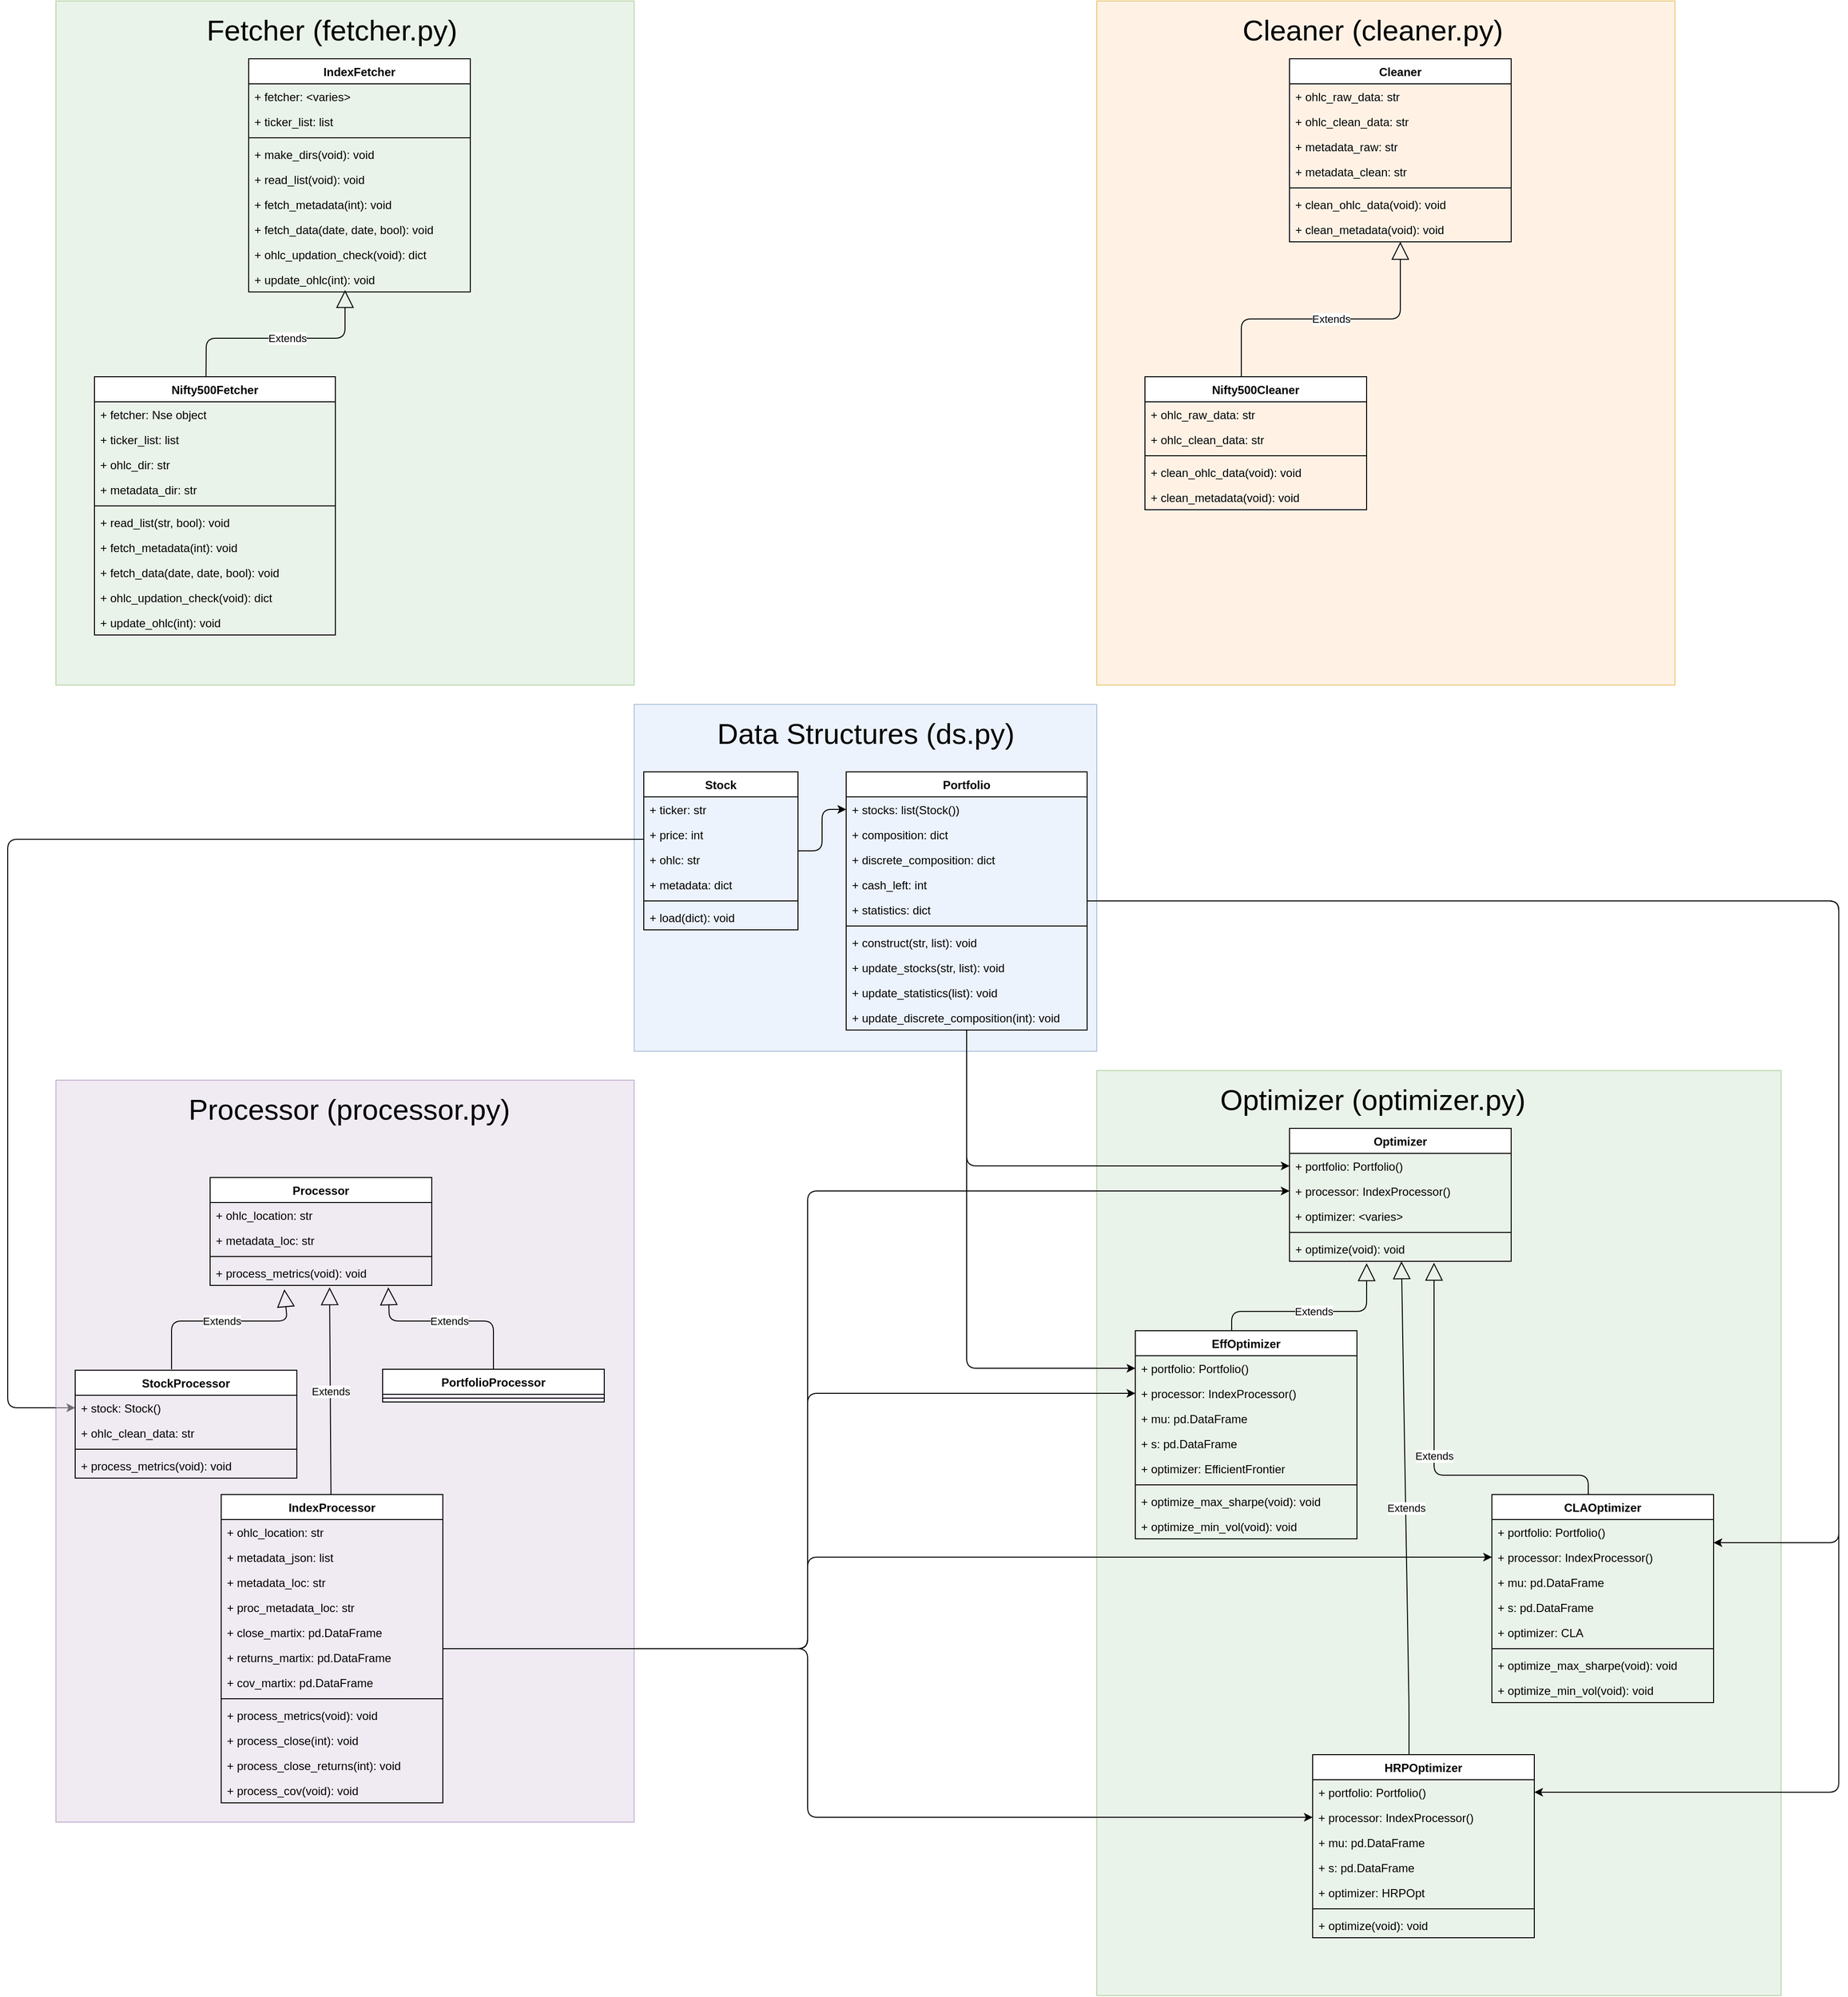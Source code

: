 <mxfile version="14.6.10" type="device"><diagram id="C5RBs43oDa-KdzZeNtuy" name="Page-1"><mxGraphModel dx="2889" dy="1094" grid="1" gridSize="10" guides="1" tooltips="1" connect="1" arrows="1" fold="1" page="1" pageScale="1" pageWidth="827" pageHeight="1169" math="0" shadow="0"><root><mxCell id="WIyWlLk6GJQsqaUBKTNV-0"/><mxCell id="WIyWlLk6GJQsqaUBKTNV-1" parent="WIyWlLk6GJQsqaUBKTNV-0"/><mxCell id="dc96fxMoA8PgDysz3SGr-33" value="" style="whiteSpace=wrap;html=1;fillColor=#dae8fc;strokeColor=#6c8ebf;opacity=50;align=left;" parent="WIyWlLk6GJQsqaUBKTNV-1" vertex="1"><mxGeometry x="560" y="760" width="480" height="360" as="geometry"/></mxCell><mxCell id="dc96fxMoA8PgDysz3SGr-32" value="" style="whiteSpace=wrap;html=1;fillColor=#d5e8d4;strokeColor=#82b366;opacity=50;" parent="WIyWlLk6GJQsqaUBKTNV-1" vertex="1"><mxGeometry x="-40" y="30" width="600" height="710" as="geometry"/></mxCell><mxCell id="dc96fxMoA8PgDysz3SGr-7" value="IndexFetcher" style="swimlane;fontStyle=1;align=center;verticalAlign=top;childLayout=stackLayout;horizontal=1;startSize=26;horizontalStack=0;resizeParent=1;resizeParentMax=0;resizeLast=0;collapsible=1;marginBottom=0;" parent="WIyWlLk6GJQsqaUBKTNV-1" vertex="1"><mxGeometry x="160" y="90" width="230" height="242" as="geometry"><mxRectangle x="140" y="120" width="60" height="26" as="alternateBounds"/></mxGeometry></mxCell><mxCell id="dc96fxMoA8PgDysz3SGr-42" value="+ fetcher: &lt;varies&gt;" style="text;strokeColor=none;fillColor=none;align=left;verticalAlign=top;spacingLeft=4;spacingRight=4;overflow=hidden;rotatable=0;points=[[0,0.5],[1,0.5]];portConstraint=eastwest;" parent="dc96fxMoA8PgDysz3SGr-7" vertex="1"><mxGeometry y="26" width="230" height="26" as="geometry"/></mxCell><mxCell id="dc96fxMoA8PgDysz3SGr-8" value="+ ticker_list: list" style="text;strokeColor=none;fillColor=none;align=left;verticalAlign=top;spacingLeft=4;spacingRight=4;overflow=hidden;rotatable=0;points=[[0,0.5],[1,0.5]];portConstraint=eastwest;" parent="dc96fxMoA8PgDysz3SGr-7" vertex="1"><mxGeometry y="52" width="230" height="26" as="geometry"/></mxCell><mxCell id="dc96fxMoA8PgDysz3SGr-9" value="" style="line;strokeWidth=1;fillColor=none;align=left;verticalAlign=middle;spacingTop=-1;spacingLeft=3;spacingRight=3;rotatable=0;labelPosition=right;points=[];portConstraint=eastwest;" parent="dc96fxMoA8PgDysz3SGr-7" vertex="1"><mxGeometry y="78" width="230" height="8" as="geometry"/></mxCell><mxCell id="dc96fxMoA8PgDysz3SGr-10" value="+ make_dirs(void): void" style="text;strokeColor=none;fillColor=none;align=left;verticalAlign=top;spacingLeft=4;spacingRight=4;overflow=hidden;rotatable=0;points=[[0,0.5],[1,0.5]];portConstraint=eastwest;" parent="dc96fxMoA8PgDysz3SGr-7" vertex="1"><mxGeometry y="86" width="230" height="26" as="geometry"/></mxCell><mxCell id="EhjTtlguxh0KNqi987Sr-16" value="+ read_list(void): void" style="text;strokeColor=none;fillColor=none;align=left;verticalAlign=top;spacingLeft=4;spacingRight=4;overflow=hidden;rotatable=0;points=[[0,0.5],[1,0.5]];portConstraint=eastwest;" parent="dc96fxMoA8PgDysz3SGr-7" vertex="1"><mxGeometry y="112" width="230" height="26" as="geometry"/></mxCell><mxCell id="dc96fxMoA8PgDysz3SGr-13" value="+ fetch_metadata(int): void" style="text;strokeColor=none;fillColor=none;align=left;verticalAlign=top;spacingLeft=4;spacingRight=4;overflow=hidden;rotatable=0;points=[[0,0.5],[1,0.5]];portConstraint=eastwest;" parent="dc96fxMoA8PgDysz3SGr-7" vertex="1"><mxGeometry y="138" width="230" height="26" as="geometry"/></mxCell><mxCell id="dc96fxMoA8PgDysz3SGr-14" value="+ fetch_data(date, date, bool): void" style="text;strokeColor=none;fillColor=none;align=left;verticalAlign=top;spacingLeft=4;spacingRight=4;overflow=hidden;rotatable=0;points=[[0,0.5],[1,0.5]];portConstraint=eastwest;" parent="dc96fxMoA8PgDysz3SGr-7" vertex="1"><mxGeometry y="164" width="230" height="26" as="geometry"/></mxCell><mxCell id="onhkDb8rPjg60mF2wrID-0" value="+ ohlc_updation_check(void): dict" style="text;strokeColor=none;fillColor=none;align=left;verticalAlign=top;spacingLeft=4;spacingRight=4;overflow=hidden;rotatable=0;points=[[0,0.5],[1,0.5]];portConstraint=eastwest;" parent="dc96fxMoA8PgDysz3SGr-7" vertex="1"><mxGeometry y="190" width="230" height="26" as="geometry"/></mxCell><mxCell id="onhkDb8rPjg60mF2wrID-1" value="+ update_ohlc(int): void" style="text;strokeColor=none;fillColor=none;align=left;verticalAlign=top;spacingLeft=4;spacingRight=4;overflow=hidden;rotatable=0;points=[[0,0.5],[1,0.5]];portConstraint=eastwest;" parent="dc96fxMoA8PgDysz3SGr-7" vertex="1"><mxGeometry y="216" width="230" height="26" as="geometry"/></mxCell><mxCell id="dc96fxMoA8PgDysz3SGr-15" value="Nifty500Fetcher" style="swimlane;fontStyle=1;align=center;verticalAlign=top;childLayout=stackLayout;horizontal=1;startSize=26;horizontalStack=0;resizeParent=1;resizeParentMax=0;resizeLast=0;collapsible=1;marginBottom=0;" parent="WIyWlLk6GJQsqaUBKTNV-1" vertex="1"><mxGeometry y="420" width="250" height="268" as="geometry"><mxRectangle x="140" y="120" width="60" height="26" as="alternateBounds"/></mxGeometry></mxCell><mxCell id="dc96fxMoA8PgDysz3SGr-43" value="+ fetcher: Nse object" style="text;strokeColor=none;fillColor=none;align=left;verticalAlign=top;spacingLeft=4;spacingRight=4;overflow=hidden;rotatable=0;points=[[0,0.5],[1,0.5]];portConstraint=eastwest;" parent="dc96fxMoA8PgDysz3SGr-15" vertex="1"><mxGeometry y="26" width="250" height="26" as="geometry"/></mxCell><mxCell id="dc96fxMoA8PgDysz3SGr-16" value="+ ticker_list: list" style="text;strokeColor=none;fillColor=none;align=left;verticalAlign=top;spacingLeft=4;spacingRight=4;overflow=hidden;rotatable=0;points=[[0,0.5],[1,0.5]];portConstraint=eastwest;" parent="dc96fxMoA8PgDysz3SGr-15" vertex="1"><mxGeometry y="52" width="250" height="26" as="geometry"/></mxCell><mxCell id="EhjTtlguxh0KNqi987Sr-14" value="+ ohlc_dir: str" style="text;strokeColor=none;fillColor=none;align=left;verticalAlign=top;spacingLeft=4;spacingRight=4;overflow=hidden;rotatable=0;points=[[0,0.5],[1,0.5]];portConstraint=eastwest;" parent="dc96fxMoA8PgDysz3SGr-15" vertex="1"><mxGeometry y="78" width="250" height="26" as="geometry"/></mxCell><mxCell id="EhjTtlguxh0KNqi987Sr-15" value="+ metadata_dir: str" style="text;strokeColor=none;fillColor=none;align=left;verticalAlign=top;spacingLeft=4;spacingRight=4;overflow=hidden;rotatable=0;points=[[0,0.5],[1,0.5]];portConstraint=eastwest;" parent="dc96fxMoA8PgDysz3SGr-15" vertex="1"><mxGeometry y="104" width="250" height="26" as="geometry"/></mxCell><mxCell id="dc96fxMoA8PgDysz3SGr-17" value="" style="line;strokeWidth=1;fillColor=none;align=left;verticalAlign=middle;spacingTop=-1;spacingLeft=3;spacingRight=3;rotatable=0;labelPosition=right;points=[];portConstraint=eastwest;" parent="dc96fxMoA8PgDysz3SGr-15" vertex="1"><mxGeometry y="130" width="250" height="8" as="geometry"/></mxCell><mxCell id="EhjTtlguxh0KNqi987Sr-22" value="+ read_list(str, bool): void" style="text;strokeColor=none;fillColor=none;align=left;verticalAlign=top;spacingLeft=4;spacingRight=4;overflow=hidden;rotatable=0;points=[[0,0.5],[1,0.5]];portConstraint=eastwest;" parent="dc96fxMoA8PgDysz3SGr-15" vertex="1"><mxGeometry y="138" width="250" height="26" as="geometry"/></mxCell><mxCell id="EhjTtlguxh0KNqi987Sr-23" value="+ fetch_metadata(int): void" style="text;strokeColor=none;fillColor=none;align=left;verticalAlign=top;spacingLeft=4;spacingRight=4;overflow=hidden;rotatable=0;points=[[0,0.5],[1,0.5]];portConstraint=eastwest;" parent="dc96fxMoA8PgDysz3SGr-15" vertex="1"><mxGeometry y="164" width="250" height="26" as="geometry"/></mxCell><mxCell id="EhjTtlguxh0KNqi987Sr-24" value="+ fetch_data(date, date, bool): void" style="text;strokeColor=none;fillColor=none;align=left;verticalAlign=top;spacingLeft=4;spacingRight=4;overflow=hidden;rotatable=0;points=[[0,0.5],[1,0.5]];portConstraint=eastwest;" parent="dc96fxMoA8PgDysz3SGr-15" vertex="1"><mxGeometry y="190" width="250" height="26" as="geometry"/></mxCell><mxCell id="EhjTtlguxh0KNqi987Sr-25" value="+ ohlc_updation_check(void): dict" style="text;strokeColor=none;fillColor=none;align=left;verticalAlign=top;spacingLeft=4;spacingRight=4;overflow=hidden;rotatable=0;points=[[0,0.5],[1,0.5]];portConstraint=eastwest;" parent="dc96fxMoA8PgDysz3SGr-15" vertex="1"><mxGeometry y="216" width="250" height="26" as="geometry"/></mxCell><mxCell id="EhjTtlguxh0KNqi987Sr-26" value="+ update_ohlc(int): void" style="text;strokeColor=none;fillColor=none;align=left;verticalAlign=top;spacingLeft=4;spacingRight=4;overflow=hidden;rotatable=0;points=[[0,0.5],[1,0.5]];portConstraint=eastwest;" parent="dc96fxMoA8PgDysz3SGr-15" vertex="1"><mxGeometry y="242" width="250" height="26" as="geometry"/></mxCell><mxCell id="EhjTtlguxh0KNqi987Sr-2" style="edgeStyle=orthogonalEdgeStyle;orthogonalLoop=1;jettySize=auto;html=1;" parent="WIyWlLk6GJQsqaUBKTNV-1" source="dc96fxMoA8PgDysz3SGr-22" target="EhjTtlguxh0KNqi987Sr-1" edge="1"><mxGeometry relative="1" as="geometry"/></mxCell><mxCell id="EhjTtlguxh0KNqi987Sr-138" style="edgeStyle=orthogonalEdgeStyle;orthogonalLoop=1;jettySize=auto;html=1;entryX=0;entryY=0.5;entryDx=0;entryDy=0;fontSize=11;" parent="WIyWlLk6GJQsqaUBKTNV-1" source="dc96fxMoA8PgDysz3SGr-22" target="EhjTtlguxh0KNqi987Sr-133" edge="1"><mxGeometry relative="1" as="geometry"><Array as="points"><mxPoint x="-90" y="900"/><mxPoint x="-90" y="1490"/></Array></mxGeometry></mxCell><mxCell id="dc96fxMoA8PgDysz3SGr-22" value="Stock" style="swimlane;fontStyle=1;align=center;verticalAlign=top;childLayout=stackLayout;horizontal=1;startSize=26;horizontalStack=0;resizeParent=1;resizeParentMax=0;resizeLast=0;collapsible=1;marginBottom=0;" parent="WIyWlLk6GJQsqaUBKTNV-1" vertex="1"><mxGeometry x="570" y="830" width="160" height="164" as="geometry"><mxRectangle x="140" y="120" width="60" height="26" as="alternateBounds"/></mxGeometry></mxCell><mxCell id="dc96fxMoA8PgDysz3SGr-23" value="+ ticker: str" style="text;strokeColor=none;fillColor=none;align=left;verticalAlign=top;spacingLeft=4;spacingRight=4;overflow=hidden;rotatable=0;points=[[0,0.5],[1,0.5]];portConstraint=eastwest;" parent="dc96fxMoA8PgDysz3SGr-22" vertex="1"><mxGeometry y="26" width="160" height="26" as="geometry"/></mxCell><mxCell id="dc96fxMoA8PgDysz3SGr-29" value="+ price: int" style="text;strokeColor=none;fillColor=none;align=left;verticalAlign=top;spacingLeft=4;spacingRight=4;overflow=hidden;rotatable=0;points=[[0,0.5],[1,0.5]];portConstraint=eastwest;" parent="dc96fxMoA8PgDysz3SGr-22" vertex="1"><mxGeometry y="52" width="160" height="26" as="geometry"/></mxCell><mxCell id="dc96fxMoA8PgDysz3SGr-30" value="+ ohlc: str" style="text;strokeColor=none;fillColor=none;align=left;verticalAlign=top;spacingLeft=4;spacingRight=4;overflow=hidden;rotatable=0;points=[[0,0.5],[1,0.5]];portConstraint=eastwest;" parent="dc96fxMoA8PgDysz3SGr-22" vertex="1"><mxGeometry y="78" width="160" height="26" as="geometry"/></mxCell><mxCell id="dc96fxMoA8PgDysz3SGr-31" value="+ metadata: dict" style="text;strokeColor=none;fillColor=none;align=left;verticalAlign=top;spacingLeft=4;spacingRight=4;overflow=hidden;rotatable=0;points=[[0,0.5],[1,0.5]];portConstraint=eastwest;" parent="dc96fxMoA8PgDysz3SGr-22" vertex="1"><mxGeometry y="104" width="160" height="26" as="geometry"/></mxCell><mxCell id="dc96fxMoA8PgDysz3SGr-24" value="" style="line;strokeWidth=1;fillColor=none;align=left;verticalAlign=middle;spacingTop=-1;spacingLeft=3;spacingRight=3;rotatable=0;labelPosition=right;points=[];portConstraint=eastwest;" parent="dc96fxMoA8PgDysz3SGr-22" vertex="1"><mxGeometry y="130" width="160" height="8" as="geometry"/></mxCell><mxCell id="EhjTtlguxh0KNqi987Sr-0" value="+ load(dict): void" style="text;strokeColor=none;fillColor=none;align=left;verticalAlign=top;spacingLeft=4;spacingRight=4;overflow=hidden;rotatable=0;points=[[0,0.5],[1,0.5]];portConstraint=eastwest;" parent="dc96fxMoA8PgDysz3SGr-22" vertex="1"><mxGeometry y="138" width="160" height="26" as="geometry"/></mxCell><mxCell id="dc96fxMoA8PgDysz3SGr-35" value="Extends" style="endArrow=block;endSize=16;endFill=0;html=1;exitX=0.463;exitY=0;exitDx=0;exitDy=0;exitPerimeter=0;" parent="WIyWlLk6GJQsqaUBKTNV-1" source="dc96fxMoA8PgDysz3SGr-15" edge="1"><mxGeometry x="0.06" width="160" relative="1" as="geometry"><mxPoint x="330" y="590" as="sourcePoint"/><mxPoint x="260" y="330" as="targetPoint"/><Array as="points"><mxPoint x="116" y="380"/><mxPoint x="150" y="380"/><mxPoint x="260" y="380"/><mxPoint x="260" y="330"/></Array><mxPoint as="offset"/></mxGeometry></mxCell><mxCell id="dc96fxMoA8PgDysz3SGr-36" value="Portfolio" style="swimlane;fontStyle=1;align=center;verticalAlign=top;childLayout=stackLayout;horizontal=1;startSize=26;horizontalStack=0;resizeParent=1;resizeParentMax=0;resizeLast=0;collapsible=1;marginBottom=0;" parent="WIyWlLk6GJQsqaUBKTNV-1" vertex="1"><mxGeometry x="780" y="830" width="250" height="268" as="geometry"><mxRectangle x="140" y="120" width="60" height="26" as="alternateBounds"/></mxGeometry></mxCell><mxCell id="EhjTtlguxh0KNqi987Sr-1" value="+ stocks: list(Stock())" style="text;strokeColor=none;fillColor=none;align=left;verticalAlign=top;spacingLeft=4;spacingRight=4;overflow=hidden;rotatable=0;points=[[0,0.5],[1,0.5]];portConstraint=eastwest;" parent="dc96fxMoA8PgDysz3SGr-36" vertex="1"><mxGeometry y="26" width="250" height="26" as="geometry"/></mxCell><mxCell id="EhjTtlguxh0KNqi987Sr-3" value="+ composition: dict" style="text;strokeColor=none;fillColor=none;align=left;verticalAlign=top;spacingLeft=4;spacingRight=4;overflow=hidden;rotatable=0;points=[[0,0.5],[1,0.5]];portConstraint=eastwest;" parent="dc96fxMoA8PgDysz3SGr-36" vertex="1"><mxGeometry y="52" width="250" height="26" as="geometry"/></mxCell><mxCell id="EhjTtlguxh0KNqi987Sr-4" value="+ discrete_composition: dict" style="text;strokeColor=none;fillColor=none;align=left;verticalAlign=top;spacingLeft=4;spacingRight=4;overflow=hidden;rotatable=0;points=[[0,0.5],[1,0.5]];portConstraint=eastwest;" parent="dc96fxMoA8PgDysz3SGr-36" vertex="1"><mxGeometry y="78" width="250" height="26" as="geometry"/></mxCell><mxCell id="EhjTtlguxh0KNqi987Sr-5" value="+ cash_left: int" style="text;strokeColor=none;fillColor=none;align=left;verticalAlign=top;spacingLeft=4;spacingRight=4;overflow=hidden;rotatable=0;points=[[0,0.5],[1,0.5]];portConstraint=eastwest;" parent="dc96fxMoA8PgDysz3SGr-36" vertex="1"><mxGeometry y="104" width="250" height="26" as="geometry"/></mxCell><mxCell id="EhjTtlguxh0KNqi987Sr-6" value="+ statistics: dict" style="text;strokeColor=none;fillColor=none;align=left;verticalAlign=top;spacingLeft=4;spacingRight=4;overflow=hidden;rotatable=0;points=[[0,0.5],[1,0.5]];portConstraint=eastwest;" parent="dc96fxMoA8PgDysz3SGr-36" vertex="1"><mxGeometry y="130" width="250" height="26" as="geometry"/></mxCell><mxCell id="dc96fxMoA8PgDysz3SGr-41" value="" style="line;strokeWidth=1;fillColor=none;align=left;verticalAlign=middle;spacingTop=-1;spacingLeft=3;spacingRight=3;rotatable=0;labelPosition=right;points=[];portConstraint=eastwest;" parent="dc96fxMoA8PgDysz3SGr-36" vertex="1"><mxGeometry y="156" width="250" height="8" as="geometry"/></mxCell><mxCell id="EhjTtlguxh0KNqi987Sr-7" value="+ construct(str, list): void" style="text;strokeColor=none;fillColor=none;align=left;verticalAlign=top;spacingLeft=4;spacingRight=4;overflow=hidden;rotatable=0;points=[[0,0.5],[1,0.5]];portConstraint=eastwest;" parent="dc96fxMoA8PgDysz3SGr-36" vertex="1"><mxGeometry y="164" width="250" height="26" as="geometry"/></mxCell><mxCell id="EhjTtlguxh0KNqi987Sr-9" value="+ update_stocks(str, list): void" style="text;strokeColor=none;fillColor=none;align=left;verticalAlign=top;spacingLeft=4;spacingRight=4;overflow=hidden;rotatable=0;points=[[0,0.5],[1,0.5]];portConstraint=eastwest;" parent="dc96fxMoA8PgDysz3SGr-36" vertex="1"><mxGeometry y="190" width="250" height="26" as="geometry"/></mxCell><mxCell id="EhjTtlguxh0KNqi987Sr-11" value="+ update_statistics(list): void" style="text;strokeColor=none;fillColor=none;align=left;verticalAlign=top;spacingLeft=4;spacingRight=4;overflow=hidden;rotatable=0;points=[[0,0.5],[1,0.5]];portConstraint=eastwest;" parent="dc96fxMoA8PgDysz3SGr-36" vertex="1"><mxGeometry y="216" width="250" height="26" as="geometry"/></mxCell><mxCell id="EhjTtlguxh0KNqi987Sr-10" value="+ update_discrete_composition(int): void" style="text;strokeColor=none;fillColor=none;align=left;verticalAlign=top;spacingLeft=4;spacingRight=4;overflow=hidden;rotatable=0;points=[[0,0.5],[1,0.5]];portConstraint=eastwest;" parent="dc96fxMoA8PgDysz3SGr-36" vertex="1"><mxGeometry y="242" width="250" height="26" as="geometry"/></mxCell><mxCell id="EhjTtlguxh0KNqi987Sr-12" value="Data Structures (ds.py)" style="text;html=1;strokeColor=none;fillColor=none;align=center;verticalAlign=middle;whiteSpace=wrap;fontSize=30;" parent="WIyWlLk6GJQsqaUBKTNV-1" vertex="1"><mxGeometry x="632.5" y="780" width="335" height="20" as="geometry"/></mxCell><mxCell id="EhjTtlguxh0KNqi987Sr-27" value="Fetcher (fetcher.py)" style="text;html=1;strokeColor=none;fillColor=none;align=center;verticalAlign=middle;whiteSpace=wrap;fontSize=30;" parent="WIyWlLk6GJQsqaUBKTNV-1" vertex="1"><mxGeometry x="79" y="50" width="335" height="20" as="geometry"/></mxCell><mxCell id="EhjTtlguxh0KNqi987Sr-28" value="" style="whiteSpace=wrap;html=1;fillColor=#ffe6cc;strokeColor=#d79b00;opacity=50;" parent="WIyWlLk6GJQsqaUBKTNV-1" vertex="1"><mxGeometry x="1040" y="30" width="600" height="710" as="geometry"/></mxCell><mxCell id="EhjTtlguxh0KNqi987Sr-29" value="Cleaner" style="swimlane;fontStyle=1;align=center;verticalAlign=top;childLayout=stackLayout;horizontal=1;startSize=26;horizontalStack=0;resizeParent=1;resizeParentMax=0;resizeLast=0;collapsible=1;marginBottom=0;" parent="WIyWlLk6GJQsqaUBKTNV-1" vertex="1"><mxGeometry x="1240" y="90" width="230" height="190" as="geometry"><mxRectangle x="140" y="120" width="60" height="26" as="alternateBounds"/></mxGeometry></mxCell><mxCell id="EhjTtlguxh0KNqi987Sr-30" value="+ ohlc_raw_data: str" style="text;strokeColor=none;fillColor=none;align=left;verticalAlign=top;spacingLeft=4;spacingRight=4;overflow=hidden;rotatable=0;points=[[0,0.5],[1,0.5]];portConstraint=eastwest;" parent="EhjTtlguxh0KNqi987Sr-29" vertex="1"><mxGeometry y="26" width="230" height="26" as="geometry"/></mxCell><mxCell id="EhjTtlguxh0KNqi987Sr-52" value="+ ohlc_clean_data: str" style="text;strokeColor=none;fillColor=none;align=left;verticalAlign=top;spacingLeft=4;spacingRight=4;overflow=hidden;rotatable=0;points=[[0,0.5],[1,0.5]];portConstraint=eastwest;" parent="EhjTtlguxh0KNqi987Sr-29" vertex="1"><mxGeometry y="52" width="230" height="26" as="geometry"/></mxCell><mxCell id="EhjTtlguxh0KNqi987Sr-77" value="+ metadata_raw: str" style="text;strokeColor=none;fillColor=none;align=left;verticalAlign=top;spacingLeft=4;spacingRight=4;overflow=hidden;rotatable=0;points=[[0,0.5],[1,0.5]];portConstraint=eastwest;" parent="EhjTtlguxh0KNqi987Sr-29" vertex="1"><mxGeometry y="78" width="230" height="26" as="geometry"/></mxCell><mxCell id="EhjTtlguxh0KNqi987Sr-78" value="+ metadata_clean: str" style="text;strokeColor=none;fillColor=none;align=left;verticalAlign=top;spacingLeft=4;spacingRight=4;overflow=hidden;rotatable=0;points=[[0,0.5],[1,0.5]];portConstraint=eastwest;" parent="EhjTtlguxh0KNqi987Sr-29" vertex="1"><mxGeometry y="104" width="230" height="26" as="geometry"/></mxCell><mxCell id="EhjTtlguxh0KNqi987Sr-32" value="" style="line;strokeWidth=1;fillColor=none;align=left;verticalAlign=middle;spacingTop=-1;spacingLeft=3;spacingRight=3;rotatable=0;labelPosition=right;points=[];portConstraint=eastwest;" parent="EhjTtlguxh0KNqi987Sr-29" vertex="1"><mxGeometry y="130" width="230" height="8" as="geometry"/></mxCell><mxCell id="EhjTtlguxh0KNqi987Sr-33" value="+ clean_ohlc_data(void): void" style="text;strokeColor=none;fillColor=none;align=left;verticalAlign=top;spacingLeft=4;spacingRight=4;overflow=hidden;rotatable=0;points=[[0,0.5],[1,0.5]];portConstraint=eastwest;" parent="EhjTtlguxh0KNqi987Sr-29" vertex="1"><mxGeometry y="138" width="230" height="26" as="geometry"/></mxCell><mxCell id="EhjTtlguxh0KNqi987Sr-34" value="+ clean_metadata(void): void" style="text;strokeColor=none;fillColor=none;align=left;verticalAlign=top;spacingLeft=4;spacingRight=4;overflow=hidden;rotatable=0;points=[[0,0.5],[1,0.5]];portConstraint=eastwest;" parent="EhjTtlguxh0KNqi987Sr-29" vertex="1"><mxGeometry y="164" width="230" height="26" as="geometry"/></mxCell><mxCell id="EhjTtlguxh0KNqi987Sr-51" value="Cleaner (cleaner.py)" style="text;html=1;strokeColor=none;fillColor=none;align=center;verticalAlign=middle;whiteSpace=wrap;fontSize=30;" parent="WIyWlLk6GJQsqaUBKTNV-1" vertex="1"><mxGeometry x="1159" y="50" width="335" height="20" as="geometry"/></mxCell><mxCell id="EhjTtlguxh0KNqi987Sr-79" value="Nifty500Cleaner" style="swimlane;fontStyle=1;align=center;verticalAlign=top;childLayout=stackLayout;horizontal=1;startSize=26;horizontalStack=0;resizeParent=1;resizeParentMax=0;resizeLast=0;collapsible=1;marginBottom=0;" parent="WIyWlLk6GJQsqaUBKTNV-1" vertex="1"><mxGeometry x="1090" y="420" width="230" height="138" as="geometry"><mxRectangle x="140" y="120" width="60" height="26" as="alternateBounds"/></mxGeometry></mxCell><mxCell id="EhjTtlguxh0KNqi987Sr-87" value="Extends" style="endArrow=block;endSize=16;endFill=0;html=1;fontSize=11;" parent="EhjTtlguxh0KNqi987Sr-79" target="EhjTtlguxh0KNqi987Sr-29" edge="1"><mxGeometry width="160" relative="1" as="geometry"><mxPoint x="100" as="sourcePoint"/><mxPoint x="260" as="targetPoint"/><Array as="points"><mxPoint x="100" y="-60"/><mxPoint x="265" y="-60"/></Array></mxGeometry></mxCell><mxCell id="EhjTtlguxh0KNqi987Sr-80" value="+ ohlc_raw_data: str" style="text;strokeColor=none;fillColor=none;align=left;verticalAlign=top;spacingLeft=4;spacingRight=4;overflow=hidden;rotatable=0;points=[[0,0.5],[1,0.5]];portConstraint=eastwest;" parent="EhjTtlguxh0KNqi987Sr-79" vertex="1"><mxGeometry y="26" width="230" height="26" as="geometry"/></mxCell><mxCell id="EhjTtlguxh0KNqi987Sr-81" value="+ ohlc_clean_data: str" style="text;strokeColor=none;fillColor=none;align=left;verticalAlign=top;spacingLeft=4;spacingRight=4;overflow=hidden;rotatable=0;points=[[0,0.5],[1,0.5]];portConstraint=eastwest;" parent="EhjTtlguxh0KNqi987Sr-79" vertex="1"><mxGeometry y="52" width="230" height="26" as="geometry"/></mxCell><mxCell id="EhjTtlguxh0KNqi987Sr-84" value="" style="line;strokeWidth=1;fillColor=none;align=left;verticalAlign=middle;spacingTop=-1;spacingLeft=3;spacingRight=3;rotatable=0;labelPosition=right;points=[];portConstraint=eastwest;" parent="EhjTtlguxh0KNqi987Sr-79" vertex="1"><mxGeometry y="78" width="230" height="8" as="geometry"/></mxCell><mxCell id="EhjTtlguxh0KNqi987Sr-85" value="+ clean_ohlc_data(void): void" style="text;strokeColor=none;fillColor=none;align=left;verticalAlign=top;spacingLeft=4;spacingRight=4;overflow=hidden;rotatable=0;points=[[0,0.5],[1,0.5]];portConstraint=eastwest;" parent="EhjTtlguxh0KNqi987Sr-79" vertex="1"><mxGeometry y="86" width="230" height="26" as="geometry"/></mxCell><mxCell id="EhjTtlguxh0KNqi987Sr-86" value="+ clean_metadata(void): void" style="text;strokeColor=none;fillColor=none;align=left;verticalAlign=top;spacingLeft=4;spacingRight=4;overflow=hidden;rotatable=0;points=[[0,0.5],[1,0.5]];portConstraint=eastwest;" parent="EhjTtlguxh0KNqi987Sr-79" vertex="1"><mxGeometry y="112" width="230" height="26" as="geometry"/></mxCell><mxCell id="EhjTtlguxh0KNqi987Sr-104" value="" style="whiteSpace=wrap;html=1;fillColor=#d5e8d4;strokeColor=#82b366;opacity=50;" parent="WIyWlLk6GJQsqaUBKTNV-1" vertex="1"><mxGeometry x="1040" y="1140" width="710" height="960" as="geometry"/></mxCell><mxCell id="EhjTtlguxh0KNqi987Sr-105" value="Optimizer" style="swimlane;fontStyle=1;align=center;verticalAlign=top;childLayout=stackLayout;horizontal=1;startSize=26;horizontalStack=0;resizeParent=1;resizeParentMax=0;resizeLast=0;collapsible=1;marginBottom=0;" parent="WIyWlLk6GJQsqaUBKTNV-1" vertex="1"><mxGeometry x="1240" y="1200" width="230" height="138" as="geometry"><mxRectangle x="140" y="120" width="60" height="26" as="alternateBounds"/></mxGeometry></mxCell><mxCell id="EhjTtlguxh0KNqi987Sr-106" value="+ portfolio: Portfolio()" style="text;strokeColor=none;fillColor=none;align=left;verticalAlign=top;spacingLeft=4;spacingRight=4;overflow=hidden;rotatable=0;points=[[0,0.5],[1,0.5]];portConstraint=eastwest;" parent="EhjTtlguxh0KNqi987Sr-105" vertex="1"><mxGeometry y="26" width="230" height="26" as="geometry"/></mxCell><mxCell id="EhjTtlguxh0KNqi987Sr-107" value="+ processor: IndexProcessor()" style="text;strokeColor=none;fillColor=none;align=left;verticalAlign=top;spacingLeft=4;spacingRight=4;overflow=hidden;rotatable=0;points=[[0,0.5],[1,0.5]];portConstraint=eastwest;" parent="EhjTtlguxh0KNqi987Sr-105" vertex="1"><mxGeometry y="52" width="230" height="26" as="geometry"/></mxCell><mxCell id="EhjTtlguxh0KNqi987Sr-164" value="+ optimizer: &lt;varies&gt;" style="text;strokeColor=none;fillColor=none;align=left;verticalAlign=top;spacingLeft=4;spacingRight=4;overflow=hidden;rotatable=0;points=[[0,0.5],[1,0.5]];portConstraint=eastwest;" parent="EhjTtlguxh0KNqi987Sr-105" vertex="1"><mxGeometry y="78" width="230" height="26" as="geometry"/></mxCell><mxCell id="EhjTtlguxh0KNqi987Sr-110" value="" style="line;strokeWidth=1;fillColor=none;align=left;verticalAlign=middle;spacingTop=-1;spacingLeft=3;spacingRight=3;rotatable=0;labelPosition=right;points=[];portConstraint=eastwest;" parent="EhjTtlguxh0KNqi987Sr-105" vertex="1"><mxGeometry y="104" width="230" height="8" as="geometry"/></mxCell><mxCell id="EhjTtlguxh0KNqi987Sr-111" value="+ optimize(void): void" style="text;strokeColor=none;fillColor=none;align=left;verticalAlign=top;spacingLeft=4;spacingRight=4;overflow=hidden;rotatable=0;points=[[0,0.5],[1,0.5]];portConstraint=eastwest;" parent="EhjTtlguxh0KNqi987Sr-105" vertex="1"><mxGeometry y="112" width="230" height="26" as="geometry"/></mxCell><mxCell id="EhjTtlguxh0KNqi987Sr-113" value="Optimizer (optimizer.py)" style="text;html=1;strokeColor=none;fillColor=none;align=center;verticalAlign=middle;whiteSpace=wrap;fontSize=30;" parent="WIyWlLk6GJQsqaUBKTNV-1" vertex="1"><mxGeometry x="1159" y="1160" width="335" height="20" as="geometry"/></mxCell><mxCell id="EhjTtlguxh0KNqi987Sr-114" value="EffOptimizer" style="swimlane;fontStyle=1;align=center;verticalAlign=top;childLayout=stackLayout;horizontal=1;startSize=26;horizontalStack=0;resizeParent=1;resizeParentMax=0;resizeLast=0;collapsible=1;marginBottom=0;" parent="WIyWlLk6GJQsqaUBKTNV-1" vertex="1"><mxGeometry x="1080" y="1410" width="230" height="216" as="geometry"><mxRectangle x="140" y="120" width="60" height="26" as="alternateBounds"/></mxGeometry></mxCell><mxCell id="EhjTtlguxh0KNqi987Sr-115" value="Extends" style="endArrow=block;endSize=16;endFill=0;html=1;fontSize=11;entryX=0.348;entryY=1.077;entryDx=0;entryDy=0;entryPerimeter=0;" parent="EhjTtlguxh0KNqi987Sr-114" target="EhjTtlguxh0KNqi987Sr-111" edge="1"><mxGeometry width="160" relative="1" as="geometry"><mxPoint x="100" as="sourcePoint"/><mxPoint x="260" as="targetPoint"/><Array as="points"><mxPoint x="100" y="-20"/><mxPoint x="180" y="-20"/><mxPoint x="240" y="-20"/></Array></mxGeometry></mxCell><mxCell id="EhjTtlguxh0KNqi987Sr-161" value="+ portfolio: Portfolio()" style="text;strokeColor=none;fillColor=none;align=left;verticalAlign=top;spacingLeft=4;spacingRight=4;overflow=hidden;rotatable=0;points=[[0,0.5],[1,0.5]];portConstraint=eastwest;" parent="EhjTtlguxh0KNqi987Sr-114" vertex="1"><mxGeometry y="26" width="230" height="26" as="geometry"/></mxCell><mxCell id="EhjTtlguxh0KNqi987Sr-116" value="+ processor: IndexProcessor()" style="text;strokeColor=none;fillColor=none;align=left;verticalAlign=top;spacingLeft=4;spacingRight=4;overflow=hidden;rotatable=0;points=[[0,0.5],[1,0.5]];portConstraint=eastwest;" parent="EhjTtlguxh0KNqi987Sr-114" vertex="1"><mxGeometry y="52" width="230" height="26" as="geometry"/></mxCell><mxCell id="EhjTtlguxh0KNqi987Sr-117" value="+ mu: pd.DataFrame" style="text;strokeColor=none;fillColor=none;align=left;verticalAlign=top;spacingLeft=4;spacingRight=4;overflow=hidden;rotatable=0;points=[[0,0.5],[1,0.5]];portConstraint=eastwest;" parent="EhjTtlguxh0KNqi987Sr-114" vertex="1"><mxGeometry y="78" width="230" height="26" as="geometry"/></mxCell><mxCell id="EhjTtlguxh0KNqi987Sr-162" value="+ s: pd.DataFrame" style="text;strokeColor=none;fillColor=none;align=left;verticalAlign=top;spacingLeft=4;spacingRight=4;overflow=hidden;rotatable=0;points=[[0,0.5],[1,0.5]];portConstraint=eastwest;" parent="EhjTtlguxh0KNqi987Sr-114" vertex="1"><mxGeometry y="104" width="230" height="26" as="geometry"/></mxCell><mxCell id="EhjTtlguxh0KNqi987Sr-163" value="+ optimizer: EfficientFrontier" style="text;strokeColor=none;fillColor=none;align=left;verticalAlign=top;spacingLeft=4;spacingRight=4;overflow=hidden;rotatable=0;points=[[0,0.5],[1,0.5]];portConstraint=eastwest;" parent="EhjTtlguxh0KNqi987Sr-114" vertex="1"><mxGeometry y="130" width="230" height="26" as="geometry"/></mxCell><mxCell id="EhjTtlguxh0KNqi987Sr-118" value="" style="line;strokeWidth=1;fillColor=none;align=left;verticalAlign=middle;spacingTop=-1;spacingLeft=3;spacingRight=3;rotatable=0;labelPosition=right;points=[];portConstraint=eastwest;" parent="EhjTtlguxh0KNqi987Sr-114" vertex="1"><mxGeometry y="156" width="230" height="8" as="geometry"/></mxCell><mxCell id="EhjTtlguxh0KNqi987Sr-119" value="+ optimize_max_sharpe(void): void" style="text;strokeColor=none;fillColor=none;align=left;verticalAlign=top;spacingLeft=4;spacingRight=4;overflow=hidden;rotatable=0;points=[[0,0.5],[1,0.5]];portConstraint=eastwest;" parent="EhjTtlguxh0KNqi987Sr-114" vertex="1"><mxGeometry y="164" width="230" height="26" as="geometry"/></mxCell><mxCell id="EhjTtlguxh0KNqi987Sr-120" value="+ optimize_min_vol(void): void" style="text;strokeColor=none;fillColor=none;align=left;verticalAlign=top;spacingLeft=4;spacingRight=4;overflow=hidden;rotatable=0;points=[[0,0.5],[1,0.5]];portConstraint=eastwest;" parent="EhjTtlguxh0KNqi987Sr-114" vertex="1"><mxGeometry y="190" width="230" height="26" as="geometry"/></mxCell><mxCell id="EhjTtlguxh0KNqi987Sr-121" value="" style="whiteSpace=wrap;html=1;fillColor=#e1d5e7;strokeColor=#9673a6;opacity=50;" parent="WIyWlLk6GJQsqaUBKTNV-1" vertex="1"><mxGeometry x="-40" y="1150" width="600" height="770" as="geometry"/></mxCell><mxCell id="EhjTtlguxh0KNqi987Sr-122" value="Processor" style="swimlane;fontStyle=1;align=center;verticalAlign=top;childLayout=stackLayout;horizontal=1;startSize=26;horizontalStack=0;resizeParent=1;resizeParentMax=0;resizeLast=0;collapsible=1;marginBottom=0;" parent="WIyWlLk6GJQsqaUBKTNV-1" vertex="1"><mxGeometry x="120" y="1251" width="230" height="112" as="geometry"><mxRectangle x="140" y="120" width="60" height="26" as="alternateBounds"/></mxGeometry></mxCell><mxCell id="EhjTtlguxh0KNqi987Sr-123" value="+ ohlc_location: str" style="text;strokeColor=none;fillColor=none;align=left;verticalAlign=top;spacingLeft=4;spacingRight=4;overflow=hidden;rotatable=0;points=[[0,0.5],[1,0.5]];portConstraint=eastwest;" parent="EhjTtlguxh0KNqi987Sr-122" vertex="1"><mxGeometry y="26" width="230" height="26" as="geometry"/></mxCell><mxCell id="EhjTtlguxh0KNqi987Sr-125" value="+ metadata_loc: str" style="text;strokeColor=none;fillColor=none;align=left;verticalAlign=top;spacingLeft=4;spacingRight=4;overflow=hidden;rotatable=0;points=[[0,0.5],[1,0.5]];portConstraint=eastwest;" parent="EhjTtlguxh0KNqi987Sr-122" vertex="1"><mxGeometry y="52" width="230" height="26" as="geometry"/></mxCell><mxCell id="EhjTtlguxh0KNqi987Sr-127" value="" style="line;strokeWidth=1;fillColor=none;align=left;verticalAlign=middle;spacingTop=-1;spacingLeft=3;spacingRight=3;rotatable=0;labelPosition=right;points=[];portConstraint=eastwest;" parent="EhjTtlguxh0KNqi987Sr-122" vertex="1"><mxGeometry y="78" width="230" height="8" as="geometry"/></mxCell><mxCell id="EhjTtlguxh0KNqi987Sr-128" value="+ process_metrics(void): void" style="text;strokeColor=none;fillColor=none;align=left;verticalAlign=top;spacingLeft=4;spacingRight=4;overflow=hidden;rotatable=0;points=[[0,0.5],[1,0.5]];portConstraint=eastwest;" parent="EhjTtlguxh0KNqi987Sr-122" vertex="1"><mxGeometry y="86" width="230" height="26" as="geometry"/></mxCell><mxCell id="EhjTtlguxh0KNqi987Sr-130" value="Processor (processor.py)" style="text;html=1;strokeColor=none;fillColor=none;align=center;verticalAlign=middle;whiteSpace=wrap;fontSize=30;" parent="WIyWlLk6GJQsqaUBKTNV-1" vertex="1"><mxGeometry x="79" y="1170" width="371" height="20" as="geometry"/></mxCell><mxCell id="EhjTtlguxh0KNqi987Sr-131" value="StockProcessor" style="swimlane;fontStyle=1;align=center;verticalAlign=top;childLayout=stackLayout;horizontal=1;startSize=26;horizontalStack=0;resizeParent=1;resizeParentMax=0;resizeLast=0;collapsible=1;marginBottom=0;" parent="WIyWlLk6GJQsqaUBKTNV-1" vertex="1"><mxGeometry x="-20" y="1451" width="230" height="112" as="geometry"><mxRectangle x="140" y="120" width="60" height="26" as="alternateBounds"/></mxGeometry></mxCell><mxCell id="EhjTtlguxh0KNqi987Sr-133" value="+ stock: Stock()" style="text;strokeColor=none;fillColor=none;align=left;verticalAlign=top;spacingLeft=4;spacingRight=4;overflow=hidden;rotatable=0;points=[[0,0.5],[1,0.5]];portConstraint=eastwest;" parent="EhjTtlguxh0KNqi987Sr-131" vertex="1"><mxGeometry y="26" width="230" height="26" as="geometry"/></mxCell><mxCell id="EhjTtlguxh0KNqi987Sr-134" value="+ ohlc_clean_data: str" style="text;strokeColor=none;fillColor=none;align=left;verticalAlign=top;spacingLeft=4;spacingRight=4;overflow=hidden;rotatable=0;points=[[0,0.5],[1,0.5]];portConstraint=eastwest;" parent="EhjTtlguxh0KNqi987Sr-131" vertex="1"><mxGeometry y="52" width="230" height="26" as="geometry"/></mxCell><mxCell id="EhjTtlguxh0KNqi987Sr-135" value="" style="line;strokeWidth=1;fillColor=none;align=left;verticalAlign=middle;spacingTop=-1;spacingLeft=3;spacingRight=3;rotatable=0;labelPosition=right;points=[];portConstraint=eastwest;" parent="EhjTtlguxh0KNqi987Sr-131" vertex="1"><mxGeometry y="78" width="230" height="8" as="geometry"/></mxCell><mxCell id="EhjTtlguxh0KNqi987Sr-139" value="+ process_metrics(void): void" style="text;strokeColor=none;fillColor=none;align=left;verticalAlign=top;spacingLeft=4;spacingRight=4;overflow=hidden;rotatable=0;points=[[0,0.5],[1,0.5]];portConstraint=eastwest;" parent="EhjTtlguxh0KNqi987Sr-131" vertex="1"><mxGeometry y="86" width="230" height="26" as="geometry"/></mxCell><mxCell id="EhjTtlguxh0KNqi987Sr-158" value="Extends" style="endArrow=block;endSize=16;endFill=0;html=1;fontSize=11;entryX=0.335;entryY=1.154;entryDx=0;entryDy=0;entryPerimeter=0;" parent="EhjTtlguxh0KNqi987Sr-131" target="EhjTtlguxh0KNqi987Sr-128" edge="1"><mxGeometry width="160" relative="1" as="geometry"><mxPoint x="100" y="-1" as="sourcePoint"/><mxPoint x="260" y="-1" as="targetPoint"/><Array as="points"><mxPoint x="100" y="-51"/><mxPoint x="220" y="-51"/></Array></mxGeometry></mxCell><mxCell id="EhjTtlguxh0KNqi987Sr-140" value="IndexProcessor" style="swimlane;fontStyle=1;align=center;verticalAlign=top;childLayout=stackLayout;horizontal=1;startSize=26;horizontalStack=0;resizeParent=1;resizeParentMax=0;resizeLast=0;collapsible=1;marginBottom=0;" parent="WIyWlLk6GJQsqaUBKTNV-1" vertex="1"><mxGeometry x="131.5" y="1580" width="230" height="320" as="geometry"><mxRectangle x="140" y="120" width="60" height="26" as="alternateBounds"/></mxGeometry></mxCell><mxCell id="EhjTtlguxh0KNqi987Sr-141" value="+ ohlc_location: str" style="text;strokeColor=none;fillColor=none;align=left;verticalAlign=top;spacingLeft=4;spacingRight=4;overflow=hidden;rotatable=0;points=[[0,0.5],[1,0.5]];portConstraint=eastwest;" parent="EhjTtlguxh0KNqi987Sr-140" vertex="1"><mxGeometry y="26" width="230" height="26" as="geometry"/></mxCell><mxCell id="EhjTtlguxh0KNqi987Sr-142" value="+ metadata_json: list" style="text;strokeColor=none;fillColor=none;align=left;verticalAlign=top;spacingLeft=4;spacingRight=4;overflow=hidden;rotatable=0;points=[[0,0.5],[1,0.5]];portConstraint=eastwest;" parent="EhjTtlguxh0KNqi987Sr-140" vertex="1"><mxGeometry y="52" width="230" height="26" as="geometry"/></mxCell><mxCell id="EhjTtlguxh0KNqi987Sr-148" value="+ metadata_loc: str" style="text;strokeColor=none;fillColor=none;align=left;verticalAlign=top;spacingLeft=4;spacingRight=4;overflow=hidden;rotatable=0;points=[[0,0.5],[1,0.5]];portConstraint=eastwest;" parent="EhjTtlguxh0KNqi987Sr-140" vertex="1"><mxGeometry y="78" width="230" height="26" as="geometry"/></mxCell><mxCell id="EhjTtlguxh0KNqi987Sr-149" value="+ proc_metadata_loc: str" style="text;strokeColor=none;fillColor=none;align=left;verticalAlign=top;spacingLeft=4;spacingRight=4;overflow=hidden;rotatable=0;points=[[0,0.5],[1,0.5]];portConstraint=eastwest;" parent="EhjTtlguxh0KNqi987Sr-140" vertex="1"><mxGeometry y="104" width="230" height="26" as="geometry"/></mxCell><mxCell id="EhjTtlguxh0KNqi987Sr-150" value="+ close_martix: pd.DataFrame" style="text;strokeColor=none;fillColor=none;align=left;verticalAlign=top;spacingLeft=4;spacingRight=4;overflow=hidden;rotatable=0;points=[[0,0.5],[1,0.5]];portConstraint=eastwest;" parent="EhjTtlguxh0KNqi987Sr-140" vertex="1"><mxGeometry y="130" width="230" height="26" as="geometry"/></mxCell><mxCell id="EhjTtlguxh0KNqi987Sr-151" value="+ returns_martix: pd.DataFrame" style="text;strokeColor=none;fillColor=none;align=left;verticalAlign=top;spacingLeft=4;spacingRight=4;overflow=hidden;rotatable=0;points=[[0,0.5],[1,0.5]];portConstraint=eastwest;" parent="EhjTtlguxh0KNqi987Sr-140" vertex="1"><mxGeometry y="156" width="230" height="26" as="geometry"/></mxCell><mxCell id="EhjTtlguxh0KNqi987Sr-152" value="+ cov_martix: pd.DataFrame" style="text;strokeColor=none;fillColor=none;align=left;verticalAlign=top;spacingLeft=4;spacingRight=4;overflow=hidden;rotatable=0;points=[[0,0.5],[1,0.5]];portConstraint=eastwest;" parent="EhjTtlguxh0KNqi987Sr-140" vertex="1"><mxGeometry y="182" width="230" height="26" as="geometry"/></mxCell><mxCell id="EhjTtlguxh0KNqi987Sr-143" value="" style="line;strokeWidth=1;fillColor=none;align=left;verticalAlign=middle;spacingTop=-1;spacingLeft=3;spacingRight=3;rotatable=0;labelPosition=right;points=[];portConstraint=eastwest;" parent="EhjTtlguxh0KNqi987Sr-140" vertex="1"><mxGeometry y="208" width="230" height="8" as="geometry"/></mxCell><mxCell id="EhjTtlguxh0KNqi987Sr-144" value="+ process_metrics(void): void" style="text;strokeColor=none;fillColor=none;align=left;verticalAlign=top;spacingLeft=4;spacingRight=4;overflow=hidden;rotatable=0;points=[[0,0.5],[1,0.5]];portConstraint=eastwest;" parent="EhjTtlguxh0KNqi987Sr-140" vertex="1"><mxGeometry y="216" width="230" height="26" as="geometry"/></mxCell><mxCell id="EhjTtlguxh0KNqi987Sr-145" value="+ process_close(int): void" style="text;strokeColor=none;fillColor=none;align=left;verticalAlign=top;spacingLeft=4;spacingRight=4;overflow=hidden;rotatable=0;points=[[0,0.5],[1,0.5]];portConstraint=eastwest;" parent="EhjTtlguxh0KNqi987Sr-140" vertex="1"><mxGeometry y="242" width="230" height="26" as="geometry"/></mxCell><mxCell id="EhjTtlguxh0KNqi987Sr-146" value="+ process_close_returns(int): void" style="text;strokeColor=none;fillColor=none;align=left;verticalAlign=top;spacingLeft=4;spacingRight=4;overflow=hidden;rotatable=0;points=[[0,0.5],[1,0.5]];portConstraint=eastwest;" parent="EhjTtlguxh0KNqi987Sr-140" vertex="1"><mxGeometry y="268" width="230" height="26" as="geometry"/></mxCell><mxCell id="EhjTtlguxh0KNqi987Sr-147" value="+ process_cov(void): void" style="text;strokeColor=none;fillColor=none;align=left;verticalAlign=top;spacingLeft=4;spacingRight=4;overflow=hidden;rotatable=0;points=[[0,0.5],[1,0.5]];portConstraint=eastwest;" parent="EhjTtlguxh0KNqi987Sr-140" vertex="1"><mxGeometry y="294" width="230" height="26" as="geometry"/></mxCell><mxCell id="EhjTtlguxh0KNqi987Sr-153" value="PortfolioProcessor" style="swimlane;fontStyle=1;align=center;verticalAlign=top;childLayout=stackLayout;horizontal=1;startSize=26;horizontalStack=0;resizeParent=1;resizeParentMax=0;resizeLast=0;collapsible=1;marginBottom=0;" parent="WIyWlLk6GJQsqaUBKTNV-1" vertex="1"><mxGeometry x="299" y="1450" width="230" height="34" as="geometry"><mxRectangle x="140" y="120" width="60" height="26" as="alternateBounds"/></mxGeometry></mxCell><mxCell id="EhjTtlguxh0KNqi987Sr-156" value="" style="line;strokeWidth=1;fillColor=none;align=left;verticalAlign=middle;spacingTop=-1;spacingLeft=3;spacingRight=3;rotatable=0;labelPosition=right;points=[];portConstraint=eastwest;" parent="EhjTtlguxh0KNqi987Sr-153" vertex="1"><mxGeometry y="26" width="230" height="8" as="geometry"/></mxCell><mxCell id="EhjTtlguxh0KNqi987Sr-159" value="Extends" style="endArrow=block;endSize=16;endFill=0;html=1;fontSize=11;entryX=0.539;entryY=1.077;entryDx=0;entryDy=0;entryPerimeter=0;" parent="WIyWlLk6GJQsqaUBKTNV-1" source="EhjTtlguxh0KNqi987Sr-140" target="EhjTtlguxh0KNqi987Sr-128" edge="1"><mxGeometry width="160" relative="1" as="geometry"><mxPoint x="250" y="1578.5" as="sourcePoint"/><mxPoint x="405" y="1491.5" as="targetPoint"/><Array as="points"/></mxGeometry></mxCell><mxCell id="EhjTtlguxh0KNqi987Sr-160" value="Extends" style="endArrow=block;endSize=16;endFill=0;html=1;fontSize=11;entryX=0.804;entryY=1.077;entryDx=0;entryDy=0;entryPerimeter=0;" parent="WIyWlLk6GJQsqaUBKTNV-1" source="EhjTtlguxh0KNqi987Sr-153" target="EhjTtlguxh0KNqi987Sr-128" edge="1"><mxGeometry width="160" relative="1" as="geometry"><mxPoint x="100" y="1470" as="sourcePoint"/><mxPoint x="310" y="1360" as="targetPoint"/><Array as="points"><mxPoint x="414" y="1400"/><mxPoint x="350" y="1400"/><mxPoint x="306" y="1400"/></Array></mxGeometry></mxCell><mxCell id="EhjTtlguxh0KNqi987Sr-171" value="HRPOptimizer" style="swimlane;fontStyle=1;align=center;verticalAlign=top;childLayout=stackLayout;horizontal=1;startSize=26;horizontalStack=0;resizeParent=1;resizeParentMax=0;resizeLast=0;collapsible=1;marginBottom=0;" parent="WIyWlLk6GJQsqaUBKTNV-1" vertex="1"><mxGeometry x="1264" y="1850" width="230" height="190" as="geometry"><mxRectangle x="140" y="120" width="60" height="26" as="alternateBounds"/></mxGeometry></mxCell><mxCell id="EhjTtlguxh0KNqi987Sr-172" value="Extends" style="endArrow=block;endSize=16;endFill=0;html=1;fontSize=11;" parent="EhjTtlguxh0KNqi987Sr-171" target="EhjTtlguxh0KNqi987Sr-105" edge="1"><mxGeometry width="160" relative="1" as="geometry"><mxPoint x="100" as="sourcePoint"/><mxPoint x="260" as="targetPoint"/><Array as="points"><mxPoint x="100" y="-20"/><mxPoint x="100" y="-50"/></Array></mxGeometry></mxCell><mxCell id="EhjTtlguxh0KNqi987Sr-173" value="+ portfolio: Portfolio()" style="text;strokeColor=none;fillColor=none;align=left;verticalAlign=top;spacingLeft=4;spacingRight=4;overflow=hidden;rotatable=0;points=[[0,0.5],[1,0.5]];portConstraint=eastwest;" parent="EhjTtlguxh0KNqi987Sr-171" vertex="1"><mxGeometry y="26" width="230" height="26" as="geometry"/></mxCell><mxCell id="EhjTtlguxh0KNqi987Sr-174" value="+ processor: IndexProcessor()" style="text;strokeColor=none;fillColor=none;align=left;verticalAlign=top;spacingLeft=4;spacingRight=4;overflow=hidden;rotatable=0;points=[[0,0.5],[1,0.5]];portConstraint=eastwest;" parent="EhjTtlguxh0KNqi987Sr-171" vertex="1"><mxGeometry y="52" width="230" height="26" as="geometry"/></mxCell><mxCell id="EhjTtlguxh0KNqi987Sr-175" value="+ mu: pd.DataFrame" style="text;strokeColor=none;fillColor=none;align=left;verticalAlign=top;spacingLeft=4;spacingRight=4;overflow=hidden;rotatable=0;points=[[0,0.5],[1,0.5]];portConstraint=eastwest;" parent="EhjTtlguxh0KNqi987Sr-171" vertex="1"><mxGeometry y="78" width="230" height="26" as="geometry"/></mxCell><mxCell id="EhjTtlguxh0KNqi987Sr-176" value="+ s: pd.DataFrame" style="text;strokeColor=none;fillColor=none;align=left;verticalAlign=top;spacingLeft=4;spacingRight=4;overflow=hidden;rotatable=0;points=[[0,0.5],[1,0.5]];portConstraint=eastwest;" parent="EhjTtlguxh0KNqi987Sr-171" vertex="1"><mxGeometry y="104" width="230" height="26" as="geometry"/></mxCell><mxCell id="EhjTtlguxh0KNqi987Sr-177" value="+ optimizer: HRPOpt" style="text;strokeColor=none;fillColor=none;align=left;verticalAlign=top;spacingLeft=4;spacingRight=4;overflow=hidden;rotatable=0;points=[[0,0.5],[1,0.5]];portConstraint=eastwest;" parent="EhjTtlguxh0KNqi987Sr-171" vertex="1"><mxGeometry y="130" width="230" height="26" as="geometry"/></mxCell><mxCell id="EhjTtlguxh0KNqi987Sr-178" value="" style="line;strokeWidth=1;fillColor=none;align=left;verticalAlign=middle;spacingTop=-1;spacingLeft=3;spacingRight=3;rotatable=0;labelPosition=right;points=[];portConstraint=eastwest;" parent="EhjTtlguxh0KNqi987Sr-171" vertex="1"><mxGeometry y="156" width="230" height="8" as="geometry"/></mxCell><mxCell id="EhjTtlguxh0KNqi987Sr-181" value="+ optimize(void): void" style="text;strokeColor=none;fillColor=none;align=left;verticalAlign=top;spacingLeft=4;spacingRight=4;overflow=hidden;rotatable=0;points=[[0,0.5],[1,0.5]];portConstraint=eastwest;" parent="EhjTtlguxh0KNqi987Sr-171" vertex="1"><mxGeometry y="164" width="230" height="26" as="geometry"/></mxCell><mxCell id="EhjTtlguxh0KNqi987Sr-182" value="CLAOptimizer" style="swimlane;fontStyle=1;align=center;verticalAlign=top;childLayout=stackLayout;horizontal=1;startSize=26;horizontalStack=0;resizeParent=1;resizeParentMax=0;resizeLast=0;collapsible=1;marginBottom=0;" parent="WIyWlLk6GJQsqaUBKTNV-1" vertex="1"><mxGeometry x="1450" y="1580" width="230" height="216" as="geometry"><mxRectangle x="140" y="120" width="60" height="26" as="alternateBounds"/></mxGeometry></mxCell><mxCell id="EhjTtlguxh0KNqi987Sr-183" value="Extends" style="endArrow=block;endSize=16;endFill=0;html=1;fontSize=11;entryX=0.652;entryY=1.06;entryDx=0;entryDy=0;entryPerimeter=0;" parent="EhjTtlguxh0KNqi987Sr-182" target="EhjTtlguxh0KNqi987Sr-111" edge="1"><mxGeometry width="160" relative="1" as="geometry"><mxPoint x="100" as="sourcePoint"/><mxPoint x="220" y="-30" as="targetPoint"/><Array as="points"><mxPoint x="100" y="-20"/><mxPoint x="-60" y="-20"/><mxPoint x="-60" y="-110"/></Array></mxGeometry></mxCell><mxCell id="EhjTtlguxh0KNqi987Sr-184" value="+ portfolio: Portfolio()" style="text;strokeColor=none;fillColor=none;align=left;verticalAlign=top;spacingLeft=4;spacingRight=4;overflow=hidden;rotatable=0;points=[[0,0.5],[1,0.5]];portConstraint=eastwest;" parent="EhjTtlguxh0KNqi987Sr-182" vertex="1"><mxGeometry y="26" width="230" height="26" as="geometry"/></mxCell><mxCell id="EhjTtlguxh0KNqi987Sr-185" value="+ processor: IndexProcessor()" style="text;strokeColor=none;fillColor=none;align=left;verticalAlign=top;spacingLeft=4;spacingRight=4;overflow=hidden;rotatable=0;points=[[0,0.5],[1,0.5]];portConstraint=eastwest;" parent="EhjTtlguxh0KNqi987Sr-182" vertex="1"><mxGeometry y="52" width="230" height="26" as="geometry"/></mxCell><mxCell id="EhjTtlguxh0KNqi987Sr-186" value="+ mu: pd.DataFrame" style="text;strokeColor=none;fillColor=none;align=left;verticalAlign=top;spacingLeft=4;spacingRight=4;overflow=hidden;rotatable=0;points=[[0,0.5],[1,0.5]];portConstraint=eastwest;" parent="EhjTtlguxh0KNqi987Sr-182" vertex="1"><mxGeometry y="78" width="230" height="26" as="geometry"/></mxCell><mxCell id="EhjTtlguxh0KNqi987Sr-187" value="+ s: pd.DataFrame" style="text;strokeColor=none;fillColor=none;align=left;verticalAlign=top;spacingLeft=4;spacingRight=4;overflow=hidden;rotatable=0;points=[[0,0.5],[1,0.5]];portConstraint=eastwest;" parent="EhjTtlguxh0KNqi987Sr-182" vertex="1"><mxGeometry y="104" width="230" height="26" as="geometry"/></mxCell><mxCell id="EhjTtlguxh0KNqi987Sr-188" value="+ optimizer: CLA" style="text;strokeColor=none;fillColor=none;align=left;verticalAlign=top;spacingLeft=4;spacingRight=4;overflow=hidden;rotatable=0;points=[[0,0.5],[1,0.5]];portConstraint=eastwest;" parent="EhjTtlguxh0KNqi987Sr-182" vertex="1"><mxGeometry y="130" width="230" height="26" as="geometry"/></mxCell><mxCell id="EhjTtlguxh0KNqi987Sr-189" value="" style="line;strokeWidth=1;fillColor=none;align=left;verticalAlign=middle;spacingTop=-1;spacingLeft=3;spacingRight=3;rotatable=0;labelPosition=right;points=[];portConstraint=eastwest;" parent="EhjTtlguxh0KNqi987Sr-182" vertex="1"><mxGeometry y="156" width="230" height="8" as="geometry"/></mxCell><mxCell id="EhjTtlguxh0KNqi987Sr-190" value="+ optimize_max_sharpe(void): void" style="text;strokeColor=none;fillColor=none;align=left;verticalAlign=top;spacingLeft=4;spacingRight=4;overflow=hidden;rotatable=0;points=[[0,0.5],[1,0.5]];portConstraint=eastwest;" parent="EhjTtlguxh0KNqi987Sr-182" vertex="1"><mxGeometry y="164" width="230" height="26" as="geometry"/></mxCell><mxCell id="EhjTtlguxh0KNqi987Sr-191" value="+ optimize_min_vol(void): void" style="text;strokeColor=none;fillColor=none;align=left;verticalAlign=top;spacingLeft=4;spacingRight=4;overflow=hidden;rotatable=0;points=[[0,0.5],[1,0.5]];portConstraint=eastwest;" parent="EhjTtlguxh0KNqi987Sr-182" vertex="1"><mxGeometry y="190" width="230" height="26" as="geometry"/></mxCell><mxCell id="SHn4P15t4hfwKcysoEsd-0" value="" style="endArrow=classic;html=1;edgeStyle=orthogonalEdgeStyle;" parent="WIyWlLk6GJQsqaUBKTNV-1" source="dc96fxMoA8PgDysz3SGr-36" target="EhjTtlguxh0KNqi987Sr-106" edge="1"><mxGeometry width="50" height="50" relative="1" as="geometry"><mxPoint x="1050" y="850" as="sourcePoint"/><mxPoint x="1100" y="800" as="targetPoint"/></mxGeometry></mxCell><mxCell id="SHn4P15t4hfwKcysoEsd-1" value="" style="endArrow=classic;html=1;edgeStyle=orthogonalEdgeStyle;" parent="WIyWlLk6GJQsqaUBKTNV-1" source="dc96fxMoA8PgDysz3SGr-36" target="EhjTtlguxh0KNqi987Sr-184" edge="1"><mxGeometry width="50" height="50" relative="1" as="geometry"><mxPoint x="1230" y="920" as="sourcePoint"/><mxPoint x="1280" y="870" as="targetPoint"/><Array as="points"><mxPoint x="1810" y="964"/><mxPoint x="1810" y="1630"/></Array></mxGeometry></mxCell><mxCell id="SHn4P15t4hfwKcysoEsd-2" value="" style="endArrow=classic;html=1;edgeStyle=orthogonalEdgeStyle;entryX=1;entryY=0.5;entryDx=0;entryDy=0;" parent="WIyWlLk6GJQsqaUBKTNV-1" source="dc96fxMoA8PgDysz3SGr-36" target="EhjTtlguxh0KNqi987Sr-173" edge="1"><mxGeometry width="50" height="50" relative="1" as="geometry"><mxPoint x="1300" y="1100" as="sourcePoint"/><mxPoint x="1350" y="1050" as="targetPoint"/><Array as="points"><mxPoint x="1810" y="964"/><mxPoint x="1810" y="1889"/></Array></mxGeometry></mxCell><mxCell id="SHn4P15t4hfwKcysoEsd-3" value="" style="endArrow=classic;html=1;edgeStyle=orthogonalEdgeStyle;" parent="WIyWlLk6GJQsqaUBKTNV-1" source="EhjTtlguxh0KNqi987Sr-140" target="EhjTtlguxh0KNqi987Sr-107" edge="1"><mxGeometry width="50" height="50" relative="1" as="geometry"><mxPoint x="700" y="1390" as="sourcePoint"/><mxPoint x="750" y="1340" as="targetPoint"/><Array as="points"><mxPoint x="740" y="1740"/><mxPoint x="740" y="1265"/></Array></mxGeometry></mxCell><mxCell id="SHn4P15t4hfwKcysoEsd-4" value="" style="endArrow=classic;html=1;edgeStyle=orthogonalEdgeStyle;" parent="WIyWlLk6GJQsqaUBKTNV-1" source="EhjTtlguxh0KNqi987Sr-140" target="EhjTtlguxh0KNqi987Sr-116" edge="1"><mxGeometry width="50" height="50" relative="1" as="geometry"><mxPoint x="760" y="1860" as="sourcePoint"/><mxPoint x="810" y="1810" as="targetPoint"/><Array as="points"><mxPoint x="740" y="1740"/><mxPoint x="740" y="1475"/></Array></mxGeometry></mxCell><mxCell id="SHn4P15t4hfwKcysoEsd-6" value="" style="endArrow=classic;html=1;edgeStyle=orthogonalEdgeStyle;" parent="WIyWlLk6GJQsqaUBKTNV-1" source="dc96fxMoA8PgDysz3SGr-36" target="EhjTtlguxh0KNqi987Sr-161" edge="1"><mxGeometry width="50" height="50" relative="1" as="geometry"><mxPoint x="900" y="1410" as="sourcePoint"/><mxPoint x="950" y="1360" as="targetPoint"/></mxGeometry></mxCell><mxCell id="SHn4P15t4hfwKcysoEsd-7" value="" style="endArrow=classic;html=1;edgeStyle=orthogonalEdgeStyle;" parent="WIyWlLk6GJQsqaUBKTNV-1" source="EhjTtlguxh0KNqi987Sr-140" target="EhjTtlguxh0KNqi987Sr-185" edge="1"><mxGeometry width="50" height="50" relative="1" as="geometry"><mxPoint x="820" y="1840" as="sourcePoint"/><mxPoint x="870" y="1790" as="targetPoint"/><Array as="points"><mxPoint x="740" y="1740"/><mxPoint x="740" y="1645"/></Array></mxGeometry></mxCell><mxCell id="SHn4P15t4hfwKcysoEsd-8" value="" style="endArrow=classic;html=1;edgeStyle=orthogonalEdgeStyle;" parent="WIyWlLk6GJQsqaUBKTNV-1" source="EhjTtlguxh0KNqi987Sr-140" target="EhjTtlguxh0KNqi987Sr-174" edge="1"><mxGeometry width="50" height="50" relative="1" as="geometry"><mxPoint x="850" y="1870" as="sourcePoint"/><mxPoint x="900" y="1820" as="targetPoint"/><Array as="points"><mxPoint x="740" y="1740"/><mxPoint x="740" y="1915"/></Array></mxGeometry></mxCell></root></mxGraphModel></diagram></mxfile>
